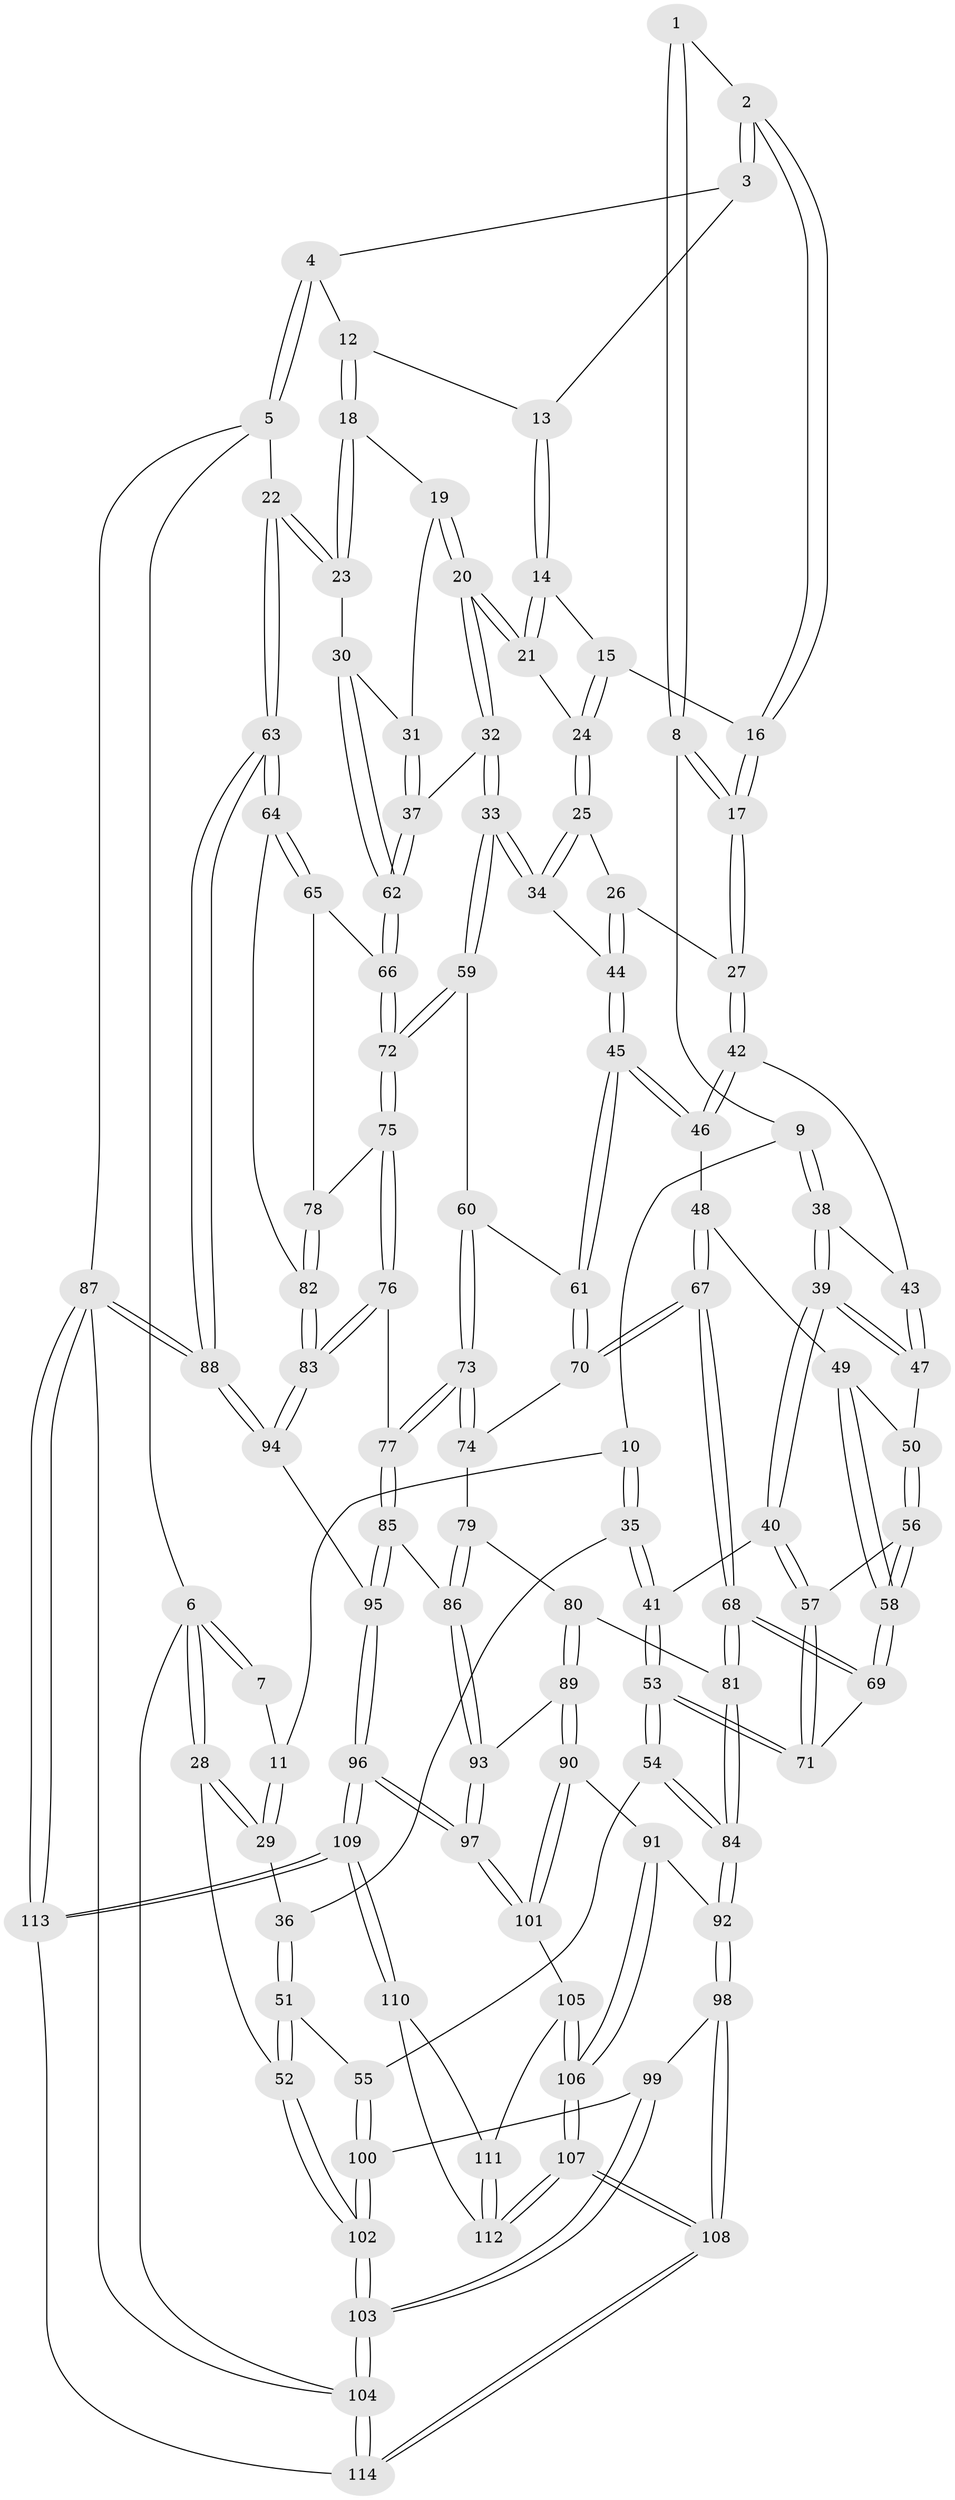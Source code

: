 // coarse degree distribution, {4: 0.36231884057971014, 3: 0.14492753623188406, 5: 0.37681159420289856, 6: 0.11594202898550725}
// Generated by graph-tools (version 1.1) at 2025/52/02/27/25 19:52:41]
// undirected, 114 vertices, 282 edges
graph export_dot {
graph [start="1"]
  node [color=gray90,style=filled];
  1 [pos="+0.3152891377455812+0"];
  2 [pos="+0.4391854309380901+0"];
  3 [pos="+0.45151654288249726+0"];
  4 [pos="+0.9292704353990175+0"];
  5 [pos="+1+0"];
  6 [pos="+0+0"];
  7 [pos="+0.2777227205465299+0"];
  8 [pos="+0.2692609069613295+0.14692685777852815"];
  9 [pos="+0.2559387394758504+0.15797139084953754"];
  10 [pos="+0.21032313407104514+0.16442050072463787"];
  11 [pos="+0.08455920194921121+0.08754524600762084"];
  12 [pos="+0.7925083027935746+0.06006880709404953"];
  13 [pos="+0.5900450013664379+0.011751681506953758"];
  14 [pos="+0.6234709095229671+0.12251610212157577"];
  15 [pos="+0.48005796625924524+0.1052114183372459"];
  16 [pos="+0.45525386546339813+0.08462351161308823"];
  17 [pos="+0.39826289685005833+0.20318141278208987"];
  18 [pos="+0.7916378260219891+0.08109522038751686"];
  19 [pos="+0.7880619230817708+0.08723558410985122"];
  20 [pos="+0.6752321668164082+0.15793220290185703"];
  21 [pos="+0.6248839203070355+0.12556783285732395"];
  22 [pos="+1+0.1341531063331916"];
  23 [pos="+1+0.18801050715423198"];
  24 [pos="+0.5410664008918699+0.17680684541073172"];
  25 [pos="+0.527964663196637+0.22248998806119774"];
  26 [pos="+0.45610931948445826+0.2228413837864313"];
  27 [pos="+0.4039010135959844+0.21711416336450823"];
  28 [pos="+0+0.1527587009355816"];
  29 [pos="+0+0.15310078876713915"];
  30 [pos="+0.9125666910295627+0.26885812291953204"];
  31 [pos="+0.8168881570932108+0.1985536227483687"];
  32 [pos="+0.6758267749670585+0.2893955001348296"];
  33 [pos="+0.6751637196457095+0.29013833819942264"];
  34 [pos="+0.5487283505838673+0.24971238243273264"];
  35 [pos="+0.11986686926582159+0.2603837728550869"];
  36 [pos="+0.10733266309336816+0.2570332138312546"];
  37 [pos="+0.7074215712399319+0.28686660813163645"];
  38 [pos="+0.25719268138354073+0.21956955976849216"];
  39 [pos="+0.24631424936269788+0.29607286888978307"];
  40 [pos="+0.23044627705601806+0.3162981242671747"];
  41 [pos="+0.1673655172490839+0.31950223625516533"];
  42 [pos="+0.40291619164521925+0.22135784466003366"];
  43 [pos="+0.35248448510329805+0.2805716093895605"];
  44 [pos="+0.5039646110097323+0.32125171117869755"];
  45 [pos="+0.4990424611951661+0.33246621282785094"];
  46 [pos="+0.4484488308285834+0.3255579507381981"];
  47 [pos="+0.3484949737856619+0.28722382661773893"];
  48 [pos="+0.44450495828245906+0.32997190037725227"];
  49 [pos="+0.39949493394995994+0.3416752205808811"];
  50 [pos="+0.34950147529162834+0.2986879599253992"];
  51 [pos="+0+0.5268504729907295"];
  52 [pos="+0+0.5312982282681423"];
  53 [pos="+0.08416045781662432+0.5293456088685125"];
  54 [pos="+0.0760001848466605+0.5378052539894704"];
  55 [pos="+0.07251073244763012+0.5379661409084026"];
  56 [pos="+0.3273063211639015+0.37888886179190207"];
  57 [pos="+0.2596497977203965+0.3577086750064759"];
  58 [pos="+0.35328669700768045+0.4146906887208402"];
  59 [pos="+0.6621046561827594+0.34688169870487406"];
  60 [pos="+0.6551296175870045+0.355058572601752"];
  61 [pos="+0.5377758903924004+0.38790812526517865"];
  62 [pos="+0.87600967479982+0.33165865747613493"];
  63 [pos="+1+0.4863857075315007"];
  64 [pos="+1+0.485986493809841"];
  65 [pos="+0.8972890869721347+0.3883985803399103"];
  66 [pos="+0.8774630895618064+0.3565853254678952"];
  67 [pos="+0.41510626883148743+0.48152571385248816"];
  68 [pos="+0.39936624747194793+0.49391981485256364"];
  69 [pos="+0.37322719649004626+0.47093836708475634"];
  70 [pos="+0.5105554284599074+0.4380391451885461"];
  71 [pos="+0.22487201161943243+0.4636417877334231"];
  72 [pos="+0.7701794969767226+0.4280295224376467"];
  73 [pos="+0.6454130992207426+0.5276559376805919"];
  74 [pos="+0.5868611656896987+0.5044539717852913"];
  75 [pos="+0.7713890962282223+0.4725122094631741"];
  76 [pos="+0.6960752897644025+0.565224647430416"];
  77 [pos="+0.6714206007276392+0.571037867164345"];
  78 [pos="+0.8754168669979284+0.5048152116844702"];
  79 [pos="+0.49215333083005486+0.5560788354022601"];
  80 [pos="+0.4396298926703704+0.5627383816024273"];
  81 [pos="+0.39990772761545845+0.5157503998682301"];
  82 [pos="+0.8966632877092713+0.55322983844571"];
  83 [pos="+0.8639075339527482+0.6199427303264874"];
  84 [pos="+0.23199632689582994+0.6612962801092895"];
  85 [pos="+0.6580313897221743+0.5969697403126719"];
  86 [pos="+0.6559085813402914+0.5990107848340587"];
  87 [pos="+1+1"];
  88 [pos="+1+0.9267459738644477"];
  89 [pos="+0.44952559249665586+0.5926944397102147"];
  90 [pos="+0.4452376867202202+0.7225450835732008"];
  91 [pos="+0.2872743410644624+0.7199272585158432"];
  92 [pos="+0.24655768166922365+0.7039129121690596"];
  93 [pos="+0.6212930358388217+0.6455118461463324"];
  94 [pos="+0.9010847865571289+0.7727041448231401"];
  95 [pos="+0.8241783821012135+0.7990228424509522"];
  96 [pos="+0.6609960444996543+0.9085042019807167"];
  97 [pos="+0.5690792475917549+0.7907912173041637"];
  98 [pos="+0.1735104617666054+0.8385072200926862"];
  99 [pos="+0.16834696574736072+0.8383542224691001"];
  100 [pos="+0.08326499386543924+0.7821113410699841"];
  101 [pos="+0.5029752917234023+0.775422029004953"];
  102 [pos="+0+0.7341645770370606"];
  103 [pos="+0+1"];
  104 [pos="+0+1"];
  105 [pos="+0.4944880239283423+0.7828565117219851"];
  106 [pos="+0.35466654651403723+0.8572280237425285"];
  107 [pos="+0.31227485910662367+1"];
  108 [pos="+0.2848141856721323+1"];
  109 [pos="+0.6463754487381506+1"];
  110 [pos="+0.456893829146587+0.9070209829967226"];
  111 [pos="+0.43528833055502336+0.8854626037534632"];
  112 [pos="+0.3545664460972485+0.9652394857597785"];
  113 [pos="+0.6376501364118357+1"];
  114 [pos="+0.2919928838815648+1"];
  1 -- 2;
  1 -- 8;
  1 -- 8;
  2 -- 3;
  2 -- 3;
  2 -- 16;
  2 -- 16;
  3 -- 4;
  3 -- 13;
  4 -- 5;
  4 -- 5;
  4 -- 12;
  5 -- 6;
  5 -- 22;
  5 -- 87;
  6 -- 7;
  6 -- 7;
  6 -- 28;
  6 -- 28;
  6 -- 104;
  7 -- 11;
  8 -- 9;
  8 -- 17;
  8 -- 17;
  9 -- 10;
  9 -- 38;
  9 -- 38;
  10 -- 11;
  10 -- 35;
  10 -- 35;
  11 -- 29;
  11 -- 29;
  12 -- 13;
  12 -- 18;
  12 -- 18;
  13 -- 14;
  13 -- 14;
  14 -- 15;
  14 -- 21;
  14 -- 21;
  15 -- 16;
  15 -- 24;
  15 -- 24;
  16 -- 17;
  16 -- 17;
  17 -- 27;
  17 -- 27;
  18 -- 19;
  18 -- 23;
  18 -- 23;
  19 -- 20;
  19 -- 20;
  19 -- 31;
  20 -- 21;
  20 -- 21;
  20 -- 32;
  20 -- 32;
  21 -- 24;
  22 -- 23;
  22 -- 23;
  22 -- 63;
  22 -- 63;
  23 -- 30;
  24 -- 25;
  24 -- 25;
  25 -- 26;
  25 -- 34;
  25 -- 34;
  26 -- 27;
  26 -- 44;
  26 -- 44;
  27 -- 42;
  27 -- 42;
  28 -- 29;
  28 -- 29;
  28 -- 52;
  29 -- 36;
  30 -- 31;
  30 -- 62;
  30 -- 62;
  31 -- 37;
  31 -- 37;
  32 -- 33;
  32 -- 33;
  32 -- 37;
  33 -- 34;
  33 -- 34;
  33 -- 59;
  33 -- 59;
  34 -- 44;
  35 -- 36;
  35 -- 41;
  35 -- 41;
  36 -- 51;
  36 -- 51;
  37 -- 62;
  37 -- 62;
  38 -- 39;
  38 -- 39;
  38 -- 43;
  39 -- 40;
  39 -- 40;
  39 -- 47;
  39 -- 47;
  40 -- 41;
  40 -- 57;
  40 -- 57;
  41 -- 53;
  41 -- 53;
  42 -- 43;
  42 -- 46;
  42 -- 46;
  43 -- 47;
  43 -- 47;
  44 -- 45;
  44 -- 45;
  45 -- 46;
  45 -- 46;
  45 -- 61;
  45 -- 61;
  46 -- 48;
  47 -- 50;
  48 -- 49;
  48 -- 67;
  48 -- 67;
  49 -- 50;
  49 -- 58;
  49 -- 58;
  50 -- 56;
  50 -- 56;
  51 -- 52;
  51 -- 52;
  51 -- 55;
  52 -- 102;
  52 -- 102;
  53 -- 54;
  53 -- 54;
  53 -- 71;
  53 -- 71;
  54 -- 55;
  54 -- 84;
  54 -- 84;
  55 -- 100;
  55 -- 100;
  56 -- 57;
  56 -- 58;
  56 -- 58;
  57 -- 71;
  57 -- 71;
  58 -- 69;
  58 -- 69;
  59 -- 60;
  59 -- 72;
  59 -- 72;
  60 -- 61;
  60 -- 73;
  60 -- 73;
  61 -- 70;
  61 -- 70;
  62 -- 66;
  62 -- 66;
  63 -- 64;
  63 -- 64;
  63 -- 88;
  63 -- 88;
  64 -- 65;
  64 -- 65;
  64 -- 82;
  65 -- 66;
  65 -- 78;
  66 -- 72;
  66 -- 72;
  67 -- 68;
  67 -- 68;
  67 -- 70;
  67 -- 70;
  68 -- 69;
  68 -- 69;
  68 -- 81;
  68 -- 81;
  69 -- 71;
  70 -- 74;
  72 -- 75;
  72 -- 75;
  73 -- 74;
  73 -- 74;
  73 -- 77;
  73 -- 77;
  74 -- 79;
  75 -- 76;
  75 -- 76;
  75 -- 78;
  76 -- 77;
  76 -- 83;
  76 -- 83;
  77 -- 85;
  77 -- 85;
  78 -- 82;
  78 -- 82;
  79 -- 80;
  79 -- 86;
  79 -- 86;
  80 -- 81;
  80 -- 89;
  80 -- 89;
  81 -- 84;
  81 -- 84;
  82 -- 83;
  82 -- 83;
  83 -- 94;
  83 -- 94;
  84 -- 92;
  84 -- 92;
  85 -- 86;
  85 -- 95;
  85 -- 95;
  86 -- 93;
  86 -- 93;
  87 -- 88;
  87 -- 88;
  87 -- 113;
  87 -- 113;
  87 -- 104;
  88 -- 94;
  88 -- 94;
  89 -- 90;
  89 -- 90;
  89 -- 93;
  90 -- 91;
  90 -- 101;
  90 -- 101;
  91 -- 92;
  91 -- 106;
  91 -- 106;
  92 -- 98;
  92 -- 98;
  93 -- 97;
  93 -- 97;
  94 -- 95;
  95 -- 96;
  95 -- 96;
  96 -- 97;
  96 -- 97;
  96 -- 109;
  96 -- 109;
  97 -- 101;
  97 -- 101;
  98 -- 99;
  98 -- 108;
  98 -- 108;
  99 -- 100;
  99 -- 103;
  99 -- 103;
  100 -- 102;
  100 -- 102;
  101 -- 105;
  102 -- 103;
  102 -- 103;
  103 -- 104;
  103 -- 104;
  104 -- 114;
  104 -- 114;
  105 -- 106;
  105 -- 106;
  105 -- 111;
  106 -- 107;
  106 -- 107;
  107 -- 108;
  107 -- 108;
  107 -- 112;
  107 -- 112;
  108 -- 114;
  108 -- 114;
  109 -- 110;
  109 -- 110;
  109 -- 113;
  109 -- 113;
  110 -- 111;
  110 -- 112;
  111 -- 112;
  111 -- 112;
  113 -- 114;
}
